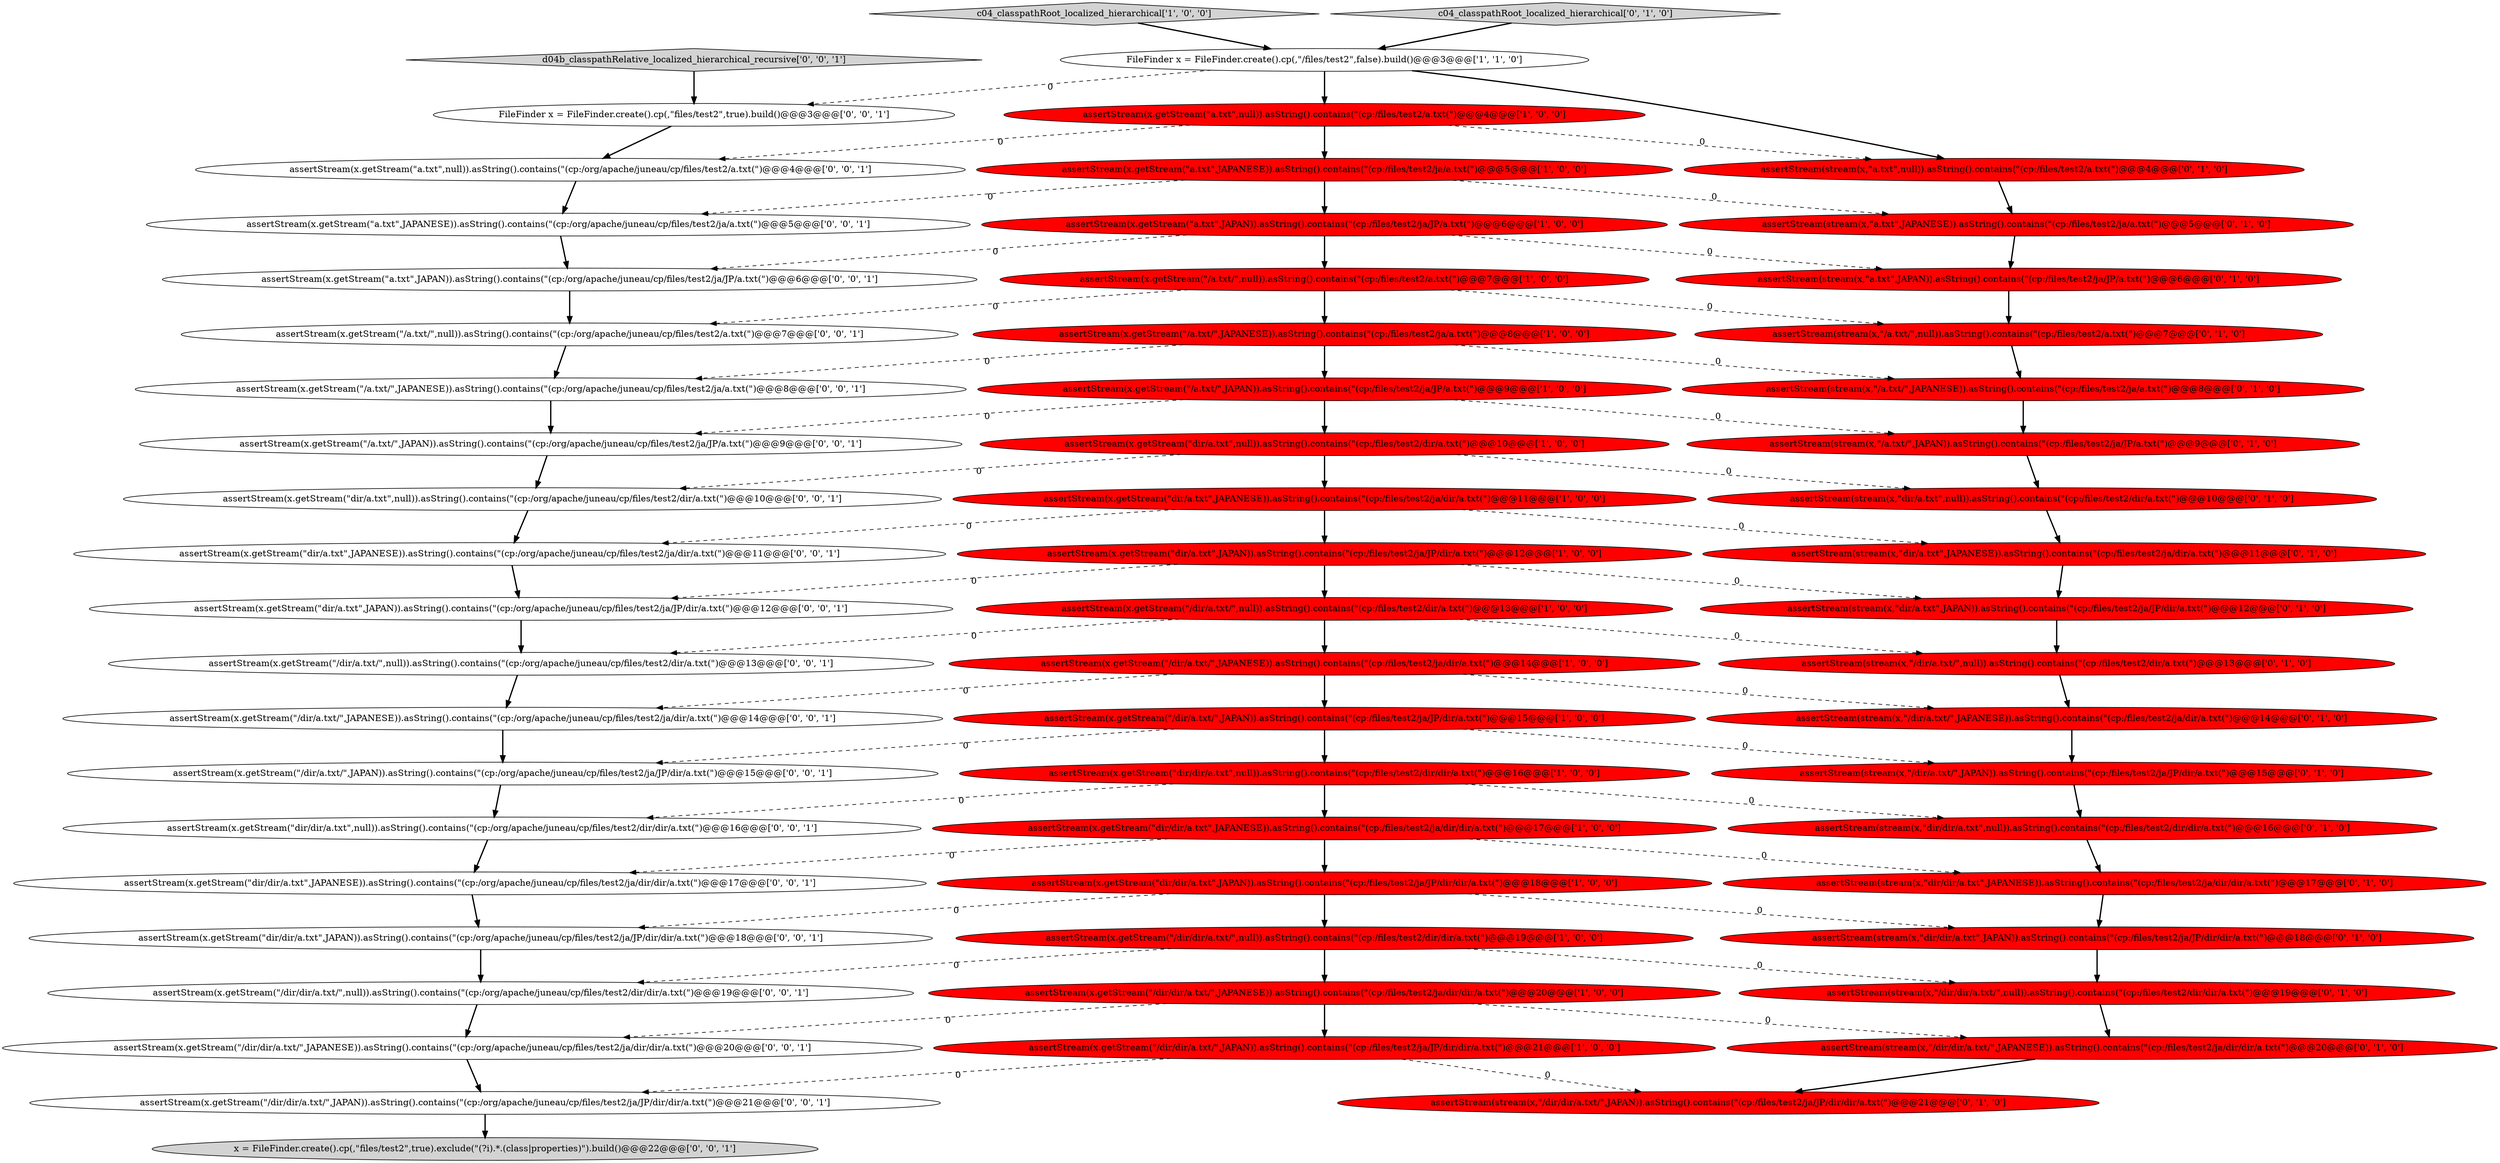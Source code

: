 digraph {
46 [style = filled, label = "assertStream(x.getStream(\"a.txt\",JAPAN)).asString().contains(\"(cp:/org/apache/juneau/cp/files/test2/ja/JP/a.txt(\")@@@6@@@['0', '0', '1']", fillcolor = white, shape = ellipse image = "AAA0AAABBB3BBB"];
1 [style = filled, label = "c04_classpathRoot_localized_hierarchical['1', '0', '0']", fillcolor = lightgray, shape = diamond image = "AAA0AAABBB1BBB"];
54 [style = filled, label = "x = FileFinder.create().cp(,\"files/test2\",true).exclude(\"(?i).*\.(class|properties)\").build()@@@22@@@['0', '0', '1']", fillcolor = lightgray, shape = ellipse image = "AAA0AAABBB3BBB"];
0 [style = filled, label = "assertStream(x.getStream(\"/dir/a.txt/\",JAPAN)).asString().contains(\"(cp:/files/test2/ja/JP/dir/a.txt(\")@@@15@@@['1', '0', '0']", fillcolor = red, shape = ellipse image = "AAA1AAABBB1BBB"];
31 [style = filled, label = "assertStream(stream(x,\"a.txt\",null)).asString().contains(\"(cp:/files/test2/a.txt(\")@@@4@@@['0', '1', '0']", fillcolor = red, shape = ellipse image = "AAA1AAABBB2BBB"];
38 [style = filled, label = "assertStream(stream(x,\"/a.txt/\",JAPAN)).asString().contains(\"(cp:/files/test2/ja/JP/a.txt(\")@@@9@@@['0', '1', '0']", fillcolor = red, shape = ellipse image = "AAA1AAABBB2BBB"];
14 [style = filled, label = "assertStream(x.getStream(\"/dir/a.txt/\",JAPANESE)).asString().contains(\"(cp:/files/test2/ja/dir/a.txt(\")@@@14@@@['1', '0', '0']", fillcolor = red, shape = ellipse image = "AAA1AAABBB1BBB"];
36 [style = filled, label = "assertStream(stream(x,\"/a.txt/\",JAPANESE)).asString().contains(\"(cp:/files/test2/ja/a.txt(\")@@@8@@@['0', '1', '0']", fillcolor = red, shape = ellipse image = "AAA1AAABBB2BBB"];
7 [style = filled, label = "assertStream(x.getStream(\"/dir/dir/a.txt/\",JAPAN)).asString().contains(\"(cp:/files/test2/ja/JP/dir/dir/a.txt(\")@@@21@@@['1', '0', '0']", fillcolor = red, shape = ellipse image = "AAA1AAABBB1BBB"];
52 [style = filled, label = "assertStream(x.getStream(\"/a.txt/\",JAPANESE)).asString().contains(\"(cp:/org/apache/juneau/cp/files/test2/ja/a.txt(\")@@@8@@@['0', '0', '1']", fillcolor = white, shape = ellipse image = "AAA0AAABBB3BBB"];
13 [style = filled, label = "assertStream(x.getStream(\"a.txt\",JAPANESE)).asString().contains(\"(cp:/files/test2/ja/a.txt(\")@@@5@@@['1', '0', '0']", fillcolor = red, shape = ellipse image = "AAA1AAABBB1BBB"];
11 [style = filled, label = "assertStream(x.getStream(\"dir/dir/a.txt\",JAPANESE)).asString().contains(\"(cp:/files/test2/ja/dir/dir/a.txt(\")@@@17@@@['1', '0', '0']", fillcolor = red, shape = ellipse image = "AAA1AAABBB1BBB"];
19 [style = filled, label = "assertStream(x.getStream(\"a.txt\",JAPAN)).asString().contains(\"(cp:/files/test2/ja/JP/a.txt(\")@@@6@@@['1', '0', '0']", fillcolor = red, shape = ellipse image = "AAA1AAABBB1BBB"];
10 [style = filled, label = "assertStream(x.getStream(\"a.txt\",null)).asString().contains(\"(cp:/files/test2/a.txt(\")@@@4@@@['1', '0', '0']", fillcolor = red, shape = ellipse image = "AAA1AAABBB1BBB"];
58 [style = filled, label = "assertStream(x.getStream(\"/a.txt/\",null)).asString().contains(\"(cp:/org/apache/juneau/cp/files/test2/a.txt(\")@@@7@@@['0', '0', '1']", fillcolor = white, shape = ellipse image = "AAA0AAABBB3BBB"];
25 [style = filled, label = "assertStream(stream(x,\"/a.txt/\",null)).asString().contains(\"(cp:/files/test2/a.txt(\")@@@7@@@['0', '1', '0']", fillcolor = red, shape = ellipse image = "AAA1AAABBB2BBB"];
23 [style = filled, label = "assertStream(stream(x,\"/dir/a.txt/\",JAPAN)).asString().contains(\"(cp:/files/test2/ja/JP/dir/a.txt(\")@@@15@@@['0', '1', '0']", fillcolor = red, shape = ellipse image = "AAA1AAABBB2BBB"];
50 [style = filled, label = "d04b_classpathRelative_localized_hierarchical_recursive['0', '0', '1']", fillcolor = lightgray, shape = diamond image = "AAA0AAABBB3BBB"];
32 [style = filled, label = "assertStream(stream(x,\"dir/dir/a.txt\",JAPANESE)).asString().contains(\"(cp:/files/test2/ja/dir/dir/a.txt(\")@@@17@@@['0', '1', '0']", fillcolor = red, shape = ellipse image = "AAA1AAABBB2BBB"];
39 [style = filled, label = "assertStream(x.getStream(\"dir/a.txt\",JAPAN)).asString().contains(\"(cp:/org/apache/juneau/cp/files/test2/ja/JP/dir/a.txt(\")@@@12@@@['0', '0', '1']", fillcolor = white, shape = ellipse image = "AAA0AAABBB3BBB"];
37 [style = filled, label = "assertStream(stream(x,\"dir/dir/a.txt\",null)).asString().contains(\"(cp:/files/test2/dir/dir/a.txt(\")@@@16@@@['0', '1', '0']", fillcolor = red, shape = ellipse image = "AAA1AAABBB2BBB"];
51 [style = filled, label = "assertStream(x.getStream(\"/dir/dir/a.txt/\",null)).asString().contains(\"(cp:/org/apache/juneau/cp/files/test2/dir/dir/a.txt(\")@@@19@@@['0', '0', '1']", fillcolor = white, shape = ellipse image = "AAA0AAABBB3BBB"];
17 [style = filled, label = "assertStream(x.getStream(\"/a.txt/\",JAPAN)).asString().contains(\"(cp:/files/test2/ja/JP/a.txt(\")@@@9@@@['1', '0', '0']", fillcolor = red, shape = ellipse image = "AAA1AAABBB1BBB"];
34 [style = filled, label = "assertStream(stream(x,\"/dir/dir/a.txt/\",JAPAN)).asString().contains(\"(cp:/files/test2/ja/JP/dir/dir/a.txt(\")@@@21@@@['0', '1', '0']", fillcolor = red, shape = ellipse image = "AAA1AAABBB2BBB"];
49 [style = filled, label = "assertStream(x.getStream(\"/dir/a.txt/\",null)).asString().contains(\"(cp:/org/apache/juneau/cp/files/test2/dir/a.txt(\")@@@13@@@['0', '0', '1']", fillcolor = white, shape = ellipse image = "AAA0AAABBB3BBB"];
12 [style = filled, label = "assertStream(x.getStream(\"dir/dir/a.txt\",null)).asString().contains(\"(cp:/files/test2/dir/dir/a.txt(\")@@@16@@@['1', '0', '0']", fillcolor = red, shape = ellipse image = "AAA1AAABBB1BBB"];
59 [style = filled, label = "assertStream(x.getStream(\"dir/dir/a.txt\",JAPANESE)).asString().contains(\"(cp:/org/apache/juneau/cp/files/test2/ja/dir/dir/a.txt(\")@@@17@@@['0', '0', '1']", fillcolor = white, shape = ellipse image = "AAA0AAABBB3BBB"];
2 [style = filled, label = "assertStream(x.getStream(\"dir/a.txt\",JAPAN)).asString().contains(\"(cp:/files/test2/ja/JP/dir/a.txt(\")@@@12@@@['1', '0', '0']", fillcolor = red, shape = ellipse image = "AAA1AAABBB1BBB"];
24 [style = filled, label = "c04_classpathRoot_localized_hierarchical['0', '1', '0']", fillcolor = lightgray, shape = diamond image = "AAA0AAABBB2BBB"];
55 [style = filled, label = "assertStream(x.getStream(\"a.txt\",null)).asString().contains(\"(cp:/org/apache/juneau/cp/files/test2/a.txt(\")@@@4@@@['0', '0', '1']", fillcolor = white, shape = ellipse image = "AAA0AAABBB3BBB"];
48 [style = filled, label = "assertStream(x.getStream(\"dir/dir/a.txt\",JAPAN)).asString().contains(\"(cp:/org/apache/juneau/cp/files/test2/ja/JP/dir/dir/a.txt(\")@@@18@@@['0', '0', '1']", fillcolor = white, shape = ellipse image = "AAA0AAABBB3BBB"];
26 [style = filled, label = "assertStream(stream(x,\"/dir/a.txt/\",null)).asString().contains(\"(cp:/files/test2/dir/a.txt(\")@@@13@@@['0', '1', '0']", fillcolor = red, shape = ellipse image = "AAA1AAABBB2BBB"];
40 [style = filled, label = "assertStream(x.getStream(\"dir/a.txt\",null)).asString().contains(\"(cp:/org/apache/juneau/cp/files/test2/dir/a.txt(\")@@@10@@@['0', '0', '1']", fillcolor = white, shape = ellipse image = "AAA0AAABBB3BBB"];
3 [style = filled, label = "assertStream(x.getStream(\"/dir/dir/a.txt/\",JAPANESE)).asString().contains(\"(cp:/files/test2/ja/dir/dir/a.txt(\")@@@20@@@['1', '0', '0']", fillcolor = red, shape = ellipse image = "AAA1AAABBB1BBB"];
43 [style = filled, label = "assertStream(x.getStream(\"/dir/dir/a.txt/\",JAPAN)).asString().contains(\"(cp:/org/apache/juneau/cp/files/test2/ja/JP/dir/dir/a.txt(\")@@@21@@@['0', '0', '1']", fillcolor = white, shape = ellipse image = "AAA0AAABBB3BBB"];
33 [style = filled, label = "assertStream(stream(x,\"a.txt\",JAPANESE)).asString().contains(\"(cp:/files/test2/ja/a.txt(\")@@@5@@@['0', '1', '0']", fillcolor = red, shape = ellipse image = "AAA1AAABBB2BBB"];
16 [style = filled, label = "assertStream(x.getStream(\"/a.txt/\",JAPANESE)).asString().contains(\"(cp:/files/test2/ja/a.txt(\")@@@8@@@['1', '0', '0']", fillcolor = red, shape = ellipse image = "AAA1AAABBB1BBB"];
35 [style = filled, label = "assertStream(stream(x,\"dir/a.txt\",null)).asString().contains(\"(cp:/files/test2/dir/a.txt(\")@@@10@@@['0', '1', '0']", fillcolor = red, shape = ellipse image = "AAA1AAABBB2BBB"];
21 [style = filled, label = "assertStream(stream(x,\"/dir/dir/a.txt/\",JAPANESE)).asString().contains(\"(cp:/files/test2/ja/dir/dir/a.txt(\")@@@20@@@['0', '1', '0']", fillcolor = red, shape = ellipse image = "AAA1AAABBB2BBB"];
4 [style = filled, label = "assertStream(x.getStream(\"/a.txt/\",null)).asString().contains(\"(cp:/files/test2/a.txt(\")@@@7@@@['1', '0', '0']", fillcolor = red, shape = ellipse image = "AAA1AAABBB1BBB"];
28 [style = filled, label = "assertStream(stream(x,\"dir/a.txt\",JAPANESE)).asString().contains(\"(cp:/files/test2/ja/dir/a.txt(\")@@@11@@@['0', '1', '0']", fillcolor = red, shape = ellipse image = "AAA1AAABBB2BBB"];
18 [style = filled, label = "assertStream(x.getStream(\"dir/a.txt\",JAPANESE)).asString().contains(\"(cp:/files/test2/ja/dir/a.txt(\")@@@11@@@['1', '0', '0']", fillcolor = red, shape = ellipse image = "AAA1AAABBB1BBB"];
57 [style = filled, label = "assertStream(x.getStream(\"/a.txt/\",JAPAN)).asString().contains(\"(cp:/org/apache/juneau/cp/files/test2/ja/JP/a.txt(\")@@@9@@@['0', '0', '1']", fillcolor = white, shape = ellipse image = "AAA0AAABBB3BBB"];
20 [style = filled, label = "assertStream(stream(x,\"dir/dir/a.txt\",JAPAN)).asString().contains(\"(cp:/files/test2/ja/JP/dir/dir/a.txt(\")@@@18@@@['0', '1', '0']", fillcolor = red, shape = ellipse image = "AAA1AAABBB2BBB"];
15 [style = filled, label = "assertStream(x.getStream(\"dir/dir/a.txt\",JAPAN)).asString().contains(\"(cp:/files/test2/ja/JP/dir/dir/a.txt(\")@@@18@@@['1', '0', '0']", fillcolor = red, shape = ellipse image = "AAA1AAABBB1BBB"];
6 [style = filled, label = "FileFinder x = FileFinder.create().cp(,\"/files/test2\",false).build()@@@3@@@['1', '1', '0']", fillcolor = white, shape = ellipse image = "AAA0AAABBB1BBB"];
41 [style = filled, label = "assertStream(x.getStream(\"/dir/dir/a.txt/\",JAPANESE)).asString().contains(\"(cp:/org/apache/juneau/cp/files/test2/ja/dir/dir/a.txt(\")@@@20@@@['0', '0', '1']", fillcolor = white, shape = ellipse image = "AAA0AAABBB3BBB"];
27 [style = filled, label = "assertStream(stream(x,\"a.txt\",JAPAN)).asString().contains(\"(cp:/files/test2/ja/JP/a.txt(\")@@@6@@@['0', '1', '0']", fillcolor = red, shape = ellipse image = "AAA1AAABBB2BBB"];
42 [style = filled, label = "assertStream(x.getStream(\"/dir/a.txt/\",JAPANESE)).asString().contains(\"(cp:/org/apache/juneau/cp/files/test2/ja/dir/a.txt(\")@@@14@@@['0', '0', '1']", fillcolor = white, shape = ellipse image = "AAA0AAABBB3BBB"];
53 [style = filled, label = "assertStream(x.getStream(\"/dir/a.txt/\",JAPAN)).asString().contains(\"(cp:/org/apache/juneau/cp/files/test2/ja/JP/dir/a.txt(\")@@@15@@@['0', '0', '1']", fillcolor = white, shape = ellipse image = "AAA0AAABBB3BBB"];
8 [style = filled, label = "assertStream(x.getStream(\"/dir/a.txt/\",null)).asString().contains(\"(cp:/files/test2/dir/a.txt(\")@@@13@@@['1', '0', '0']", fillcolor = red, shape = ellipse image = "AAA1AAABBB1BBB"];
47 [style = filled, label = "assertStream(x.getStream(\"dir/dir/a.txt\",null)).asString().contains(\"(cp:/org/apache/juneau/cp/files/test2/dir/dir/a.txt(\")@@@16@@@['0', '0', '1']", fillcolor = white, shape = ellipse image = "AAA0AAABBB3BBB"];
9 [style = filled, label = "assertStream(x.getStream(\"/dir/dir/a.txt/\",null)).asString().contains(\"(cp:/files/test2/dir/dir/a.txt(\")@@@19@@@['1', '0', '0']", fillcolor = red, shape = ellipse image = "AAA1AAABBB1BBB"];
44 [style = filled, label = "FileFinder x = FileFinder.create().cp(,\"files/test2\",true).build()@@@3@@@['0', '0', '1']", fillcolor = white, shape = ellipse image = "AAA0AAABBB3BBB"];
29 [style = filled, label = "assertStream(stream(x,\"dir/a.txt\",JAPAN)).asString().contains(\"(cp:/files/test2/ja/JP/dir/a.txt(\")@@@12@@@['0', '1', '0']", fillcolor = red, shape = ellipse image = "AAA1AAABBB2BBB"];
56 [style = filled, label = "assertStream(x.getStream(\"dir/a.txt\",JAPANESE)).asString().contains(\"(cp:/org/apache/juneau/cp/files/test2/ja/dir/a.txt(\")@@@11@@@['0', '0', '1']", fillcolor = white, shape = ellipse image = "AAA0AAABBB3BBB"];
5 [style = filled, label = "assertStream(x.getStream(\"dir/a.txt\",null)).asString().contains(\"(cp:/files/test2/dir/a.txt(\")@@@10@@@['1', '0', '0']", fillcolor = red, shape = ellipse image = "AAA1AAABBB1BBB"];
30 [style = filled, label = "assertStream(stream(x,\"/dir/dir/a.txt/\",null)).asString().contains(\"(cp:/files/test2/dir/dir/a.txt(\")@@@19@@@['0', '1', '0']", fillcolor = red, shape = ellipse image = "AAA1AAABBB2BBB"];
22 [style = filled, label = "assertStream(stream(x,\"/dir/a.txt/\",JAPANESE)).asString().contains(\"(cp:/files/test2/ja/dir/a.txt(\")@@@14@@@['0', '1', '0']", fillcolor = red, shape = ellipse image = "AAA1AAABBB2BBB"];
45 [style = filled, label = "assertStream(x.getStream(\"a.txt\",JAPANESE)).asString().contains(\"(cp:/org/apache/juneau/cp/files/test2/ja/a.txt(\")@@@5@@@['0', '0', '1']", fillcolor = white, shape = ellipse image = "AAA0AAABBB3BBB"];
11->32 [style = dashed, label="0"];
19->27 [style = dashed, label="0"];
3->41 [style = dashed, label="0"];
50->44 [style = bold, label=""];
53->47 [style = bold, label=""];
5->40 [style = dashed, label="0"];
26->22 [style = bold, label=""];
4->25 [style = dashed, label="0"];
13->45 [style = dashed, label="0"];
48->51 [style = bold, label=""];
5->35 [style = dashed, label="0"];
39->49 [style = bold, label=""];
37->32 [style = bold, label=""];
4->58 [style = dashed, label="0"];
32->20 [style = bold, label=""];
27->25 [style = bold, label=""];
7->34 [style = dashed, label="0"];
9->30 [style = dashed, label="0"];
4->16 [style = bold, label=""];
17->5 [style = bold, label=""];
12->37 [style = dashed, label="0"];
57->40 [style = bold, label=""];
3->21 [style = dashed, label="0"];
25->36 [style = bold, label=""];
0->23 [style = dashed, label="0"];
12->11 [style = bold, label=""];
10->31 [style = dashed, label="0"];
7->43 [style = dashed, label="0"];
14->22 [style = dashed, label="0"];
16->17 [style = bold, label=""];
33->27 [style = bold, label=""];
22->23 [style = bold, label=""];
29->26 [style = bold, label=""];
35->28 [style = bold, label=""];
23->37 [style = bold, label=""];
44->55 [style = bold, label=""];
3->7 [style = bold, label=""];
15->9 [style = bold, label=""];
19->46 [style = dashed, label="0"];
31->33 [style = bold, label=""];
12->47 [style = dashed, label="0"];
2->39 [style = dashed, label="0"];
14->42 [style = dashed, label="0"];
13->33 [style = dashed, label="0"];
45->46 [style = bold, label=""];
38->35 [style = bold, label=""];
59->48 [style = bold, label=""];
41->43 [style = bold, label=""];
28->29 [style = bold, label=""];
15->20 [style = dashed, label="0"];
10->55 [style = dashed, label="0"];
16->52 [style = dashed, label="0"];
40->56 [style = bold, label=""];
0->12 [style = bold, label=""];
11->59 [style = dashed, label="0"];
21->34 [style = bold, label=""];
8->14 [style = bold, label=""];
15->48 [style = dashed, label="0"];
5->18 [style = bold, label=""];
17->38 [style = dashed, label="0"];
47->59 [style = bold, label=""];
9->51 [style = dashed, label="0"];
13->19 [style = bold, label=""];
30->21 [style = bold, label=""];
1->6 [style = bold, label=""];
10->13 [style = bold, label=""];
2->29 [style = dashed, label="0"];
6->10 [style = bold, label=""];
8->49 [style = dashed, label="0"];
16->36 [style = dashed, label="0"];
56->39 [style = bold, label=""];
18->28 [style = dashed, label="0"];
9->3 [style = bold, label=""];
43->54 [style = bold, label=""];
8->26 [style = dashed, label="0"];
49->42 [style = bold, label=""];
18->56 [style = dashed, label="0"];
0->53 [style = dashed, label="0"];
46->58 [style = bold, label=""];
18->2 [style = bold, label=""];
11->15 [style = bold, label=""];
17->57 [style = dashed, label="0"];
6->31 [style = bold, label=""];
14->0 [style = bold, label=""];
58->52 [style = bold, label=""];
19->4 [style = bold, label=""];
36->38 [style = bold, label=""];
52->57 [style = bold, label=""];
20->30 [style = bold, label=""];
24->6 [style = bold, label=""];
51->41 [style = bold, label=""];
42->53 [style = bold, label=""];
55->45 [style = bold, label=""];
6->44 [style = dashed, label="0"];
2->8 [style = bold, label=""];
}
